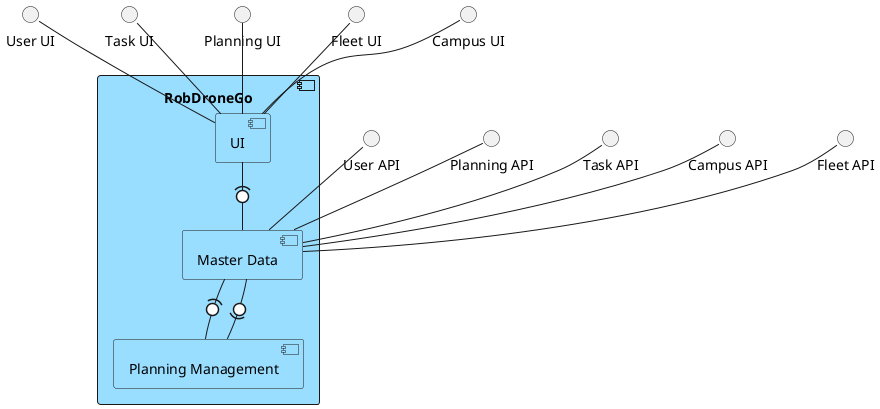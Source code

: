 @startuml Logical View Lv2

<style>
component {
    BackgroundColor #99ddff
}
</style>

interface "Campus UI" as campus_ui
interface "Fleet UI" as fleet_ui
interface "Planning UI" as planning_ui
interface "Task UI" as task_ui
interface "User UI" as user_ui

interface "Campus API" as campus_API
interface "Fleet API" as fleet_API
interface "Task API" as task_API
interface "Planning API" as planning_API
interface "User API" as user_API

component RobDroneGo {
    component "UI" as ui
    component "Planning Management" as planning
    component "Master Data" as md

    ui -(0- md
    md -(0- planning
    planning -(0- md
}
md -up- fleet_API
md -up- campus_API
md -up- task_API
md -up- planning_API
md -up- user_API

ui -up- campus_ui
ui -up- fleet_ui
ui -up- planning_ui
ui -up- task_ui
ui -up- user_ui


@enduml